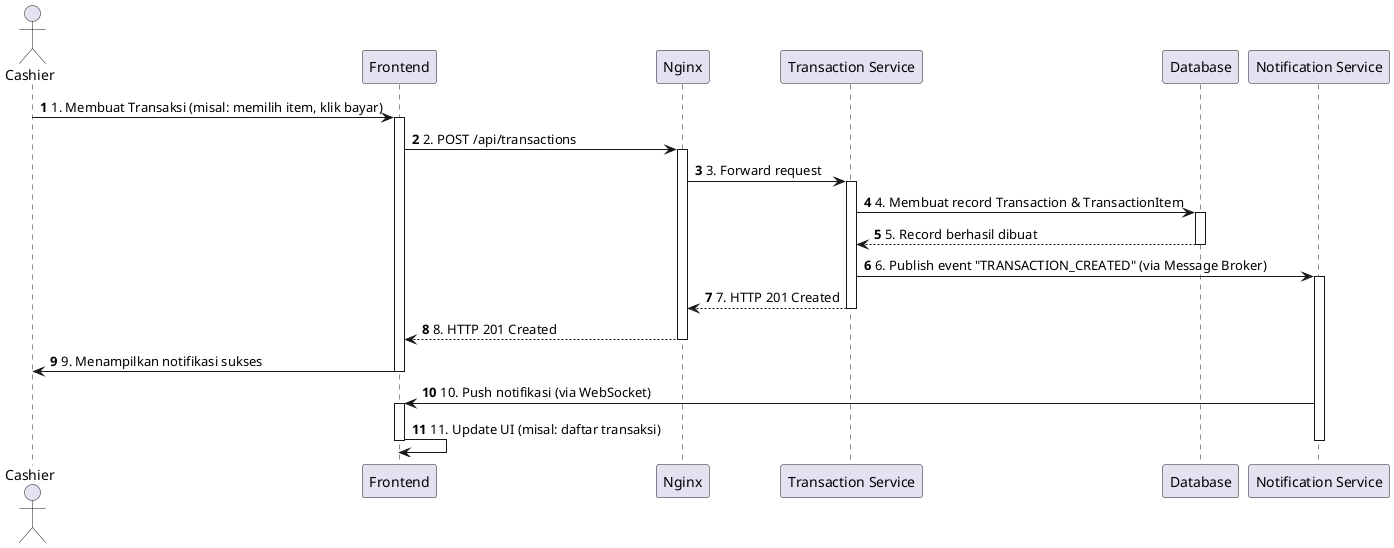 @startuml Transaction_Sequence
autonumber

actor "Cashier" as cashier
participant "Frontend" as frontend
participant "Nginx" as nginx
participant "Transaction Service" as tx_service
participant "Database" as db
participant "Notification Service" as notify_service

cashier -> frontend: 1. Membuat Transaksi (misal: memilih item, klik bayar)
activate frontend

frontend -> nginx: 2. POST /api/transactions
activate nginx

nginx -> tx_service: 3. Forward request
activate tx_service

tx_service -> db: 4. Membuat record Transaction & TransactionItem
activate db
db --> tx_service: 5. Record berhasil dibuat
deactivate db

tx_service -> notify_service: 6. Publish event "TRANSACTION_CREATED" (via Message Broker)
activate notify_service

tx_service --> nginx: 7. HTTP 201 Created
deactivate tx_service

nginx --> frontend: 8. HTTP 201 Created
deactivate nginx

frontend -> cashier: 9. Menampilkan notifikasi sukses
deactivate frontend

notify_service -> frontend: 10. Push notifikasi (via WebSocket)
activate frontend
frontend -> frontend: 11. Update UI (misal: daftar transaksi)
deactivate frontend
deactivate notify_service

@enduml